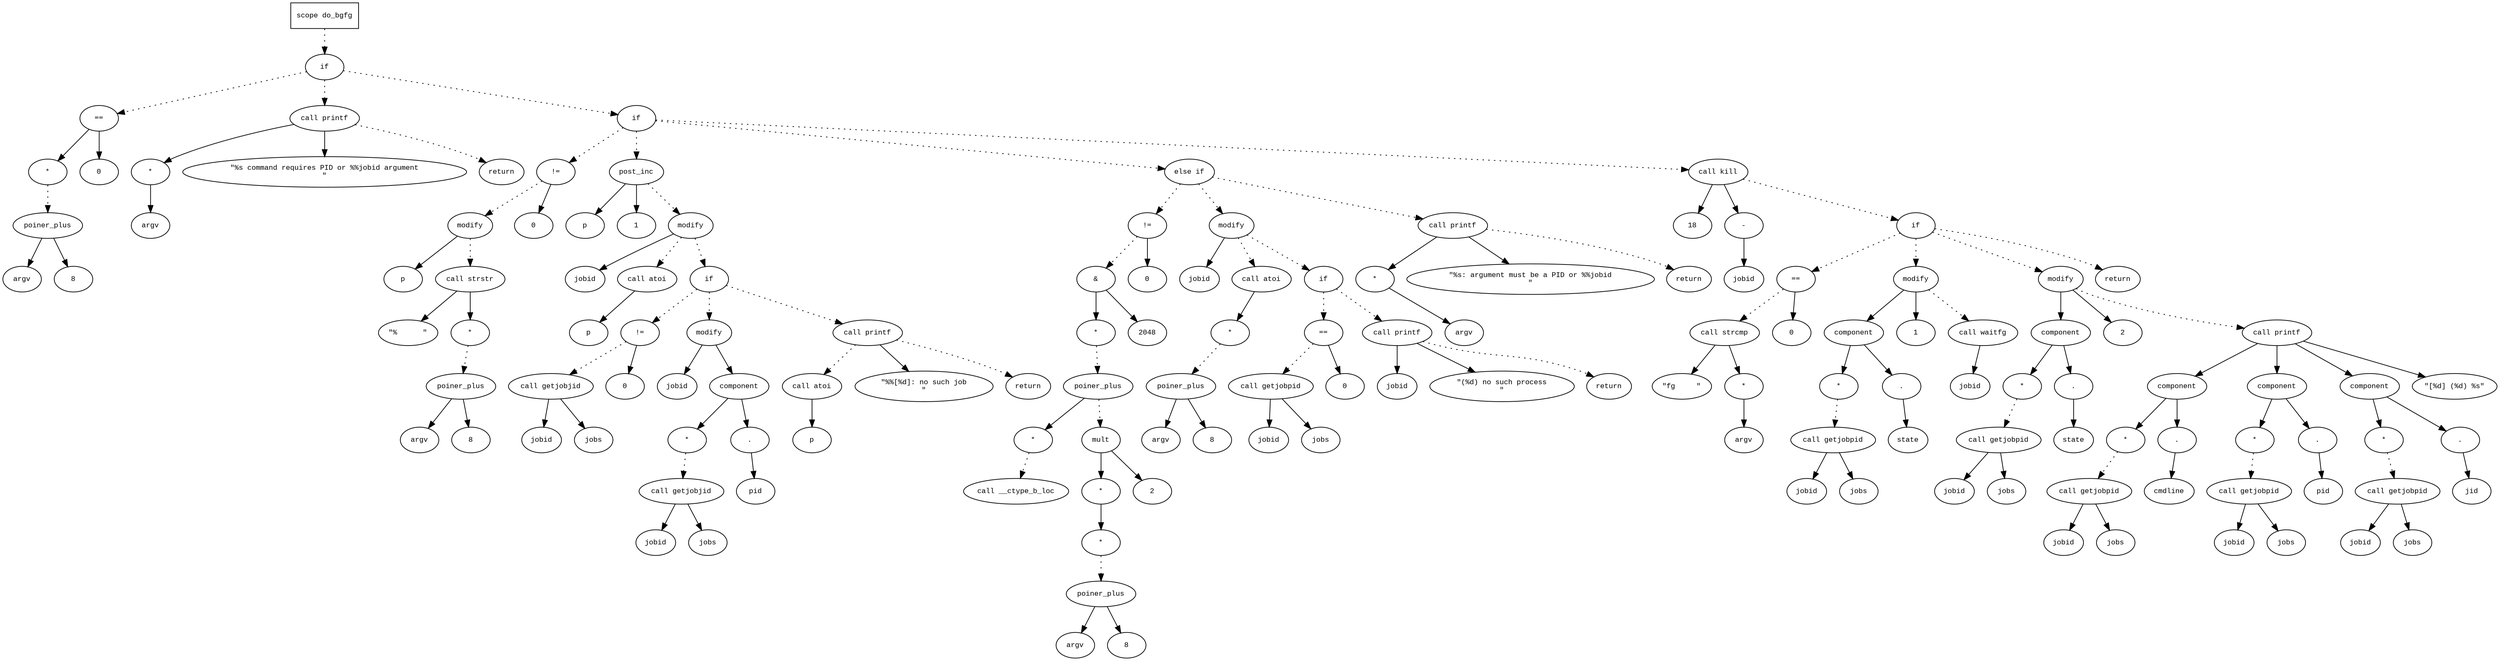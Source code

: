 digraph AST {
  graph [fontname="Times New Roman",fontsize=10];
  node  [fontname="Courier New",fontsize=10];
  edge  [fontname="Times New Roman",fontsize=10];

  node1 [label="scope do_bgfg",shape=box];
  node2 [label="if",shape=ellipse];
  node1 -> node2 [style=dotted];
  node3 [label="==",shape=ellipse];
  node4 [label="*",shape=ellipse];
  node5 [label="poiner_plus",shape=ellipse];
  node6 [label="argv",shape=ellipse];
  node5 -> node6;
  node7 [label="8",shape=ellipse];
  node5 -> node7;
  node4 -> node5 [style=dotted];
  node3 -> node4;
  node8 [label="0",shape=ellipse];
  node3 -> node8;
  node2 -> node3 [style=dotted];
  node9 [label="call printf",shape=ellipse];
  node10 [label="*",shape=ellipse];
  node11 [label="argv",shape=ellipse];
  node10 -> node11;
  node9 -> node10;
  node12 [label="\"%s command requires PID or %%jobid argument
\"",shape=ellipse];
  node9 -> node12;
  node2 -> node9 [style=dotted];
  node13 [label="return",shape=ellipse];
  node9 -> node13 [style=dotted];
  node14 [label="if",shape=ellipse];
  node2 -> node14 [style=dotted];
  node15 [label="!=",shape=ellipse];
  node16 [label="modify",shape=ellipse];
  node17 [label="p",shape=ellipse];
  node16 -> node17;
  node18 [label="call strstr",shape=ellipse];
  node19 [label="\"%      \"",shape=ellipse];
  node18 -> node19;
  node20 [label="*",shape=ellipse];
  node21 [label="poiner_plus",shape=ellipse];
  node22 [label="argv",shape=ellipse];
  node21 -> node22;
  node23 [label="8",shape=ellipse];
  node21 -> node23;
  node20 -> node21 [style=dotted];
  node18 -> node20;
  node16 -> node18 [style=dotted];
  node15 -> node16 [style=dotted];
  node24 [label="0",shape=ellipse];
  node15 -> node24;
  node14 -> node15 [style=dotted];
  node25 [label="post_inc",shape=ellipse];
  node26 [label="p",shape=ellipse];
  node25 -> node26;
  node27 [label="1",shape=ellipse];
  node25 -> node27;
  node14 -> node25 [style=dotted];
  node28 [label="modify",shape=ellipse];
  node29 [label="jobid",shape=ellipse];
  node28 -> node29;
  node30 [label="call atoi",shape=ellipse];
  node31 [label="p",shape=ellipse];
  node30 -> node31;
  node28 -> node30 [style=dotted];
  node25 -> node28 [style=dotted];
  node32 [label="if",shape=ellipse];
  node28 -> node32 [style=dotted];
  node33 [label="!=",shape=ellipse];
  node34 [label="call getjobjid",shape=ellipse];
  node35 [label="jobid",shape=ellipse];
  node34 -> node35;
  node36 [label="jobs",shape=ellipse];
  node34 -> node36;
  node33 -> node34 [style=dotted];
  node37 [label="0",shape=ellipse];
  node33 -> node37;
  node32 -> node33 [style=dotted];
  node38 [label="modify",shape=ellipse];
  node39 [label="jobid",shape=ellipse];
  node38 -> node39;
  node40 [label="component",shape=ellipse];
  node38 -> node40;
  node41 [label="*",shape=ellipse];
  node42 [label="call getjobjid",shape=ellipse];
  node43 [label="jobid",shape=ellipse];
  node42 -> node43;
  node44 [label="jobs",shape=ellipse];
  node42 -> node44;
  node41 -> node42 [style=dotted];
  node40 -> node41;
  node45 [label=".",shape=ellipse];
  node40 -> node45;
  node46 [label="pid",shape=ellipse];
  node45 -> node46;
  node32 -> node38 [style=dotted];
  node47 [label="call printf",shape=ellipse];
  node48 [label="call atoi",shape=ellipse];
  node49 [label="p",shape=ellipse];
  node48 -> node49;
  node47 -> node48 [style=dotted];
  node50 [label="\"%%[%d]: no such job
\"",shape=ellipse];
  node47 -> node50;
  node32 -> node47 [style=dotted];
  node51 [label="return",shape=ellipse];
  node47 -> node51 [style=dotted];
  node52 [label="else if",shape=ellipse];
  node14 -> node52 [style=dotted];
  node53 [label="!=",shape=ellipse];
  node54 [label="&",shape=ellipse];
  node55 [label="*",shape=ellipse];
  node56 [label="poiner_plus",shape=ellipse];
  node57 [label="*",shape=ellipse];
  node58 [label="call __ctype_b_loc",shape=ellipse];
  node57 -> node58 [style=dotted];
  node56 -> node57;
  node59 [label="mult",shape=ellipse];
  node60 [label="*",shape=ellipse];
  node61 [label="*",shape=ellipse];
  node62 [label="poiner_plus",shape=ellipse];
  node63 [label="argv",shape=ellipse];
  node62 -> node63;
  node64 [label="8",shape=ellipse];
  node62 -> node64;
  node61 -> node62 [style=dotted];
  node60 -> node61;
  node59 -> node60;
  node65 [label="2",shape=ellipse];
  node59 -> node65;
  node56 -> node59 [style=dotted];
  node55 -> node56 [style=dotted];
  node54 -> node55;
  node66 [label="2048",shape=ellipse];
  node54 -> node66;
  node53 -> node54 [style=dotted];
  node67 [label="0",shape=ellipse];
  node53 -> node67;
  node52 -> node53 [style=dotted];
  node68 [label="modify",shape=ellipse];
  node69 [label="jobid",shape=ellipse];
  node68 -> node69;
  node70 [label="call atoi",shape=ellipse];
  node71 [label="*",shape=ellipse];
  node72 [label="poiner_plus",shape=ellipse];
  node73 [label="argv",shape=ellipse];
  node72 -> node73;
  node74 [label="8",shape=ellipse];
  node72 -> node74;
  node71 -> node72 [style=dotted];
  node70 -> node71;
  node68 -> node70 [style=dotted];
  node52 -> node68 [style=dotted];
  node75 [label="if",shape=ellipse];
  node68 -> node75 [style=dotted];
  node76 [label="==",shape=ellipse];
  node77 [label="call getjobpid",shape=ellipse];
  node78 [label="jobid",shape=ellipse];
  node77 -> node78;
  node79 [label="jobs",shape=ellipse];
  node77 -> node79;
  node76 -> node77 [style=dotted];
  node80 [label="0",shape=ellipse];
  node76 -> node80;
  node75 -> node76 [style=dotted];
  node81 [label="call printf",shape=ellipse];
  node82 [label="jobid",shape=ellipse];
  node81 -> node82;
  node83 [label="\"(%d) no such process
\"",shape=ellipse];
  node81 -> node83;
  node75 -> node81 [style=dotted];
  node84 [label="return",shape=ellipse];
  node81 -> node84 [style=dotted];
  node85 [label="call printf",shape=ellipse];
  node86 [label="*",shape=ellipse];
  node87 [label="argv",shape=ellipse];
  node86 -> node87;
  node85 -> node86;
  node88 [label="\"%s: argument must be a PID or %%jobid
\"",shape=ellipse];
  node85 -> node88;
  node52 -> node85 [style=dotted];
  node89 [label="return",shape=ellipse];
  node85 -> node89 [style=dotted];
  node90 [label="call kill",shape=ellipse];
  node91 [label="18",shape=ellipse];
  node90 -> node91;
  node92 [label="-",shape=ellipse];
  node93 [label="jobid",shape=ellipse];
  node92 -> node93;
  node90 -> node92;
  node14 -> node90 [style=dotted];
  node94 [label="if",shape=ellipse];
  node90 -> node94 [style=dotted];
  node95 [label="==",shape=ellipse];
  node96 [label="call strcmp",shape=ellipse];
  node97 [label="\"fg     \"",shape=ellipse];
  node96 -> node97;
  node98 [label="*",shape=ellipse];
  node99 [label="argv",shape=ellipse];
  node98 -> node99;
  node96 -> node98;
  node95 -> node96 [style=dotted];
  node100 [label="0",shape=ellipse];
  node95 -> node100;
  node94 -> node95 [style=dotted];
  node101 [label="modify",shape=ellipse];
  node102 [label="component",shape=ellipse];
  node101 -> node102;
  node103 [label="*",shape=ellipse];
  node104 [label="call getjobpid",shape=ellipse];
  node105 [label="jobid",shape=ellipse];
  node104 -> node105;
  node106 [label="jobs",shape=ellipse];
  node104 -> node106;
  node103 -> node104 [style=dotted];
  node102 -> node103;
  node107 [label=".",shape=ellipse];
  node102 -> node107;
  node108 [label="state",shape=ellipse];
  node107 -> node108;
  node109 [label="1",shape=ellipse];
  node101 -> node109;
  node94 -> node101 [style=dotted];
  node110 [label="call waitfg",shape=ellipse];
  node111 [label="jobid",shape=ellipse];
  node110 -> node111;
  node101 -> node110 [style=dotted];
  node112 [label="modify",shape=ellipse];
  node113 [label="component",shape=ellipse];
  node112 -> node113;
  node114 [label="*",shape=ellipse];
  node115 [label="call getjobpid",shape=ellipse];
  node116 [label="jobid",shape=ellipse];
  node115 -> node116;
  node117 [label="jobs",shape=ellipse];
  node115 -> node117;
  node114 -> node115 [style=dotted];
  node113 -> node114;
  node118 [label=".",shape=ellipse];
  node113 -> node118;
  node119 [label="state",shape=ellipse];
  node118 -> node119;
  node120 [label="2",shape=ellipse];
  node112 -> node120;
  node94 -> node112 [style=dotted];
  node121 [label="call printf",shape=ellipse];
  node122 [label="component",shape=ellipse];
  node121 -> node122;
  node123 [label="*",shape=ellipse];
  node124 [label="call getjobpid",shape=ellipse];
  node125 [label="jobid",shape=ellipse];
  node124 -> node125;
  node126 [label="jobs",shape=ellipse];
  node124 -> node126;
  node123 -> node124 [style=dotted];
  node122 -> node123;
  node127 [label=".",shape=ellipse];
  node122 -> node127;
  node128 [label="cmdline",shape=ellipse];
  node127 -> node128;
  node129 [label="component",shape=ellipse];
  node121 -> node129;
  node130 [label="*",shape=ellipse];
  node131 [label="call getjobpid",shape=ellipse];
  node132 [label="jobid",shape=ellipse];
  node131 -> node132;
  node133 [label="jobs",shape=ellipse];
  node131 -> node133;
  node130 -> node131 [style=dotted];
  node129 -> node130;
  node134 [label=".",shape=ellipse];
  node129 -> node134;
  node135 [label="pid",shape=ellipse];
  node134 -> node135;
  node136 [label="component",shape=ellipse];
  node121 -> node136;
  node137 [label="*",shape=ellipse];
  node138 [label="call getjobpid",shape=ellipse];
  node139 [label="jobid",shape=ellipse];
  node138 -> node139;
  node140 [label="jobs",shape=ellipse];
  node138 -> node140;
  node137 -> node138 [style=dotted];
  node136 -> node137;
  node141 [label=".",shape=ellipse];
  node136 -> node141;
  node142 [label="jid",shape=ellipse];
  node141 -> node142;
  node143 [label="\"[%d] (%d) %s\"",shape=ellipse];
  node121 -> node143;
  node112 -> node121 [style=dotted];
  node144 [label="return",shape=ellipse];
  node94 -> node144 [style=dotted];
} 